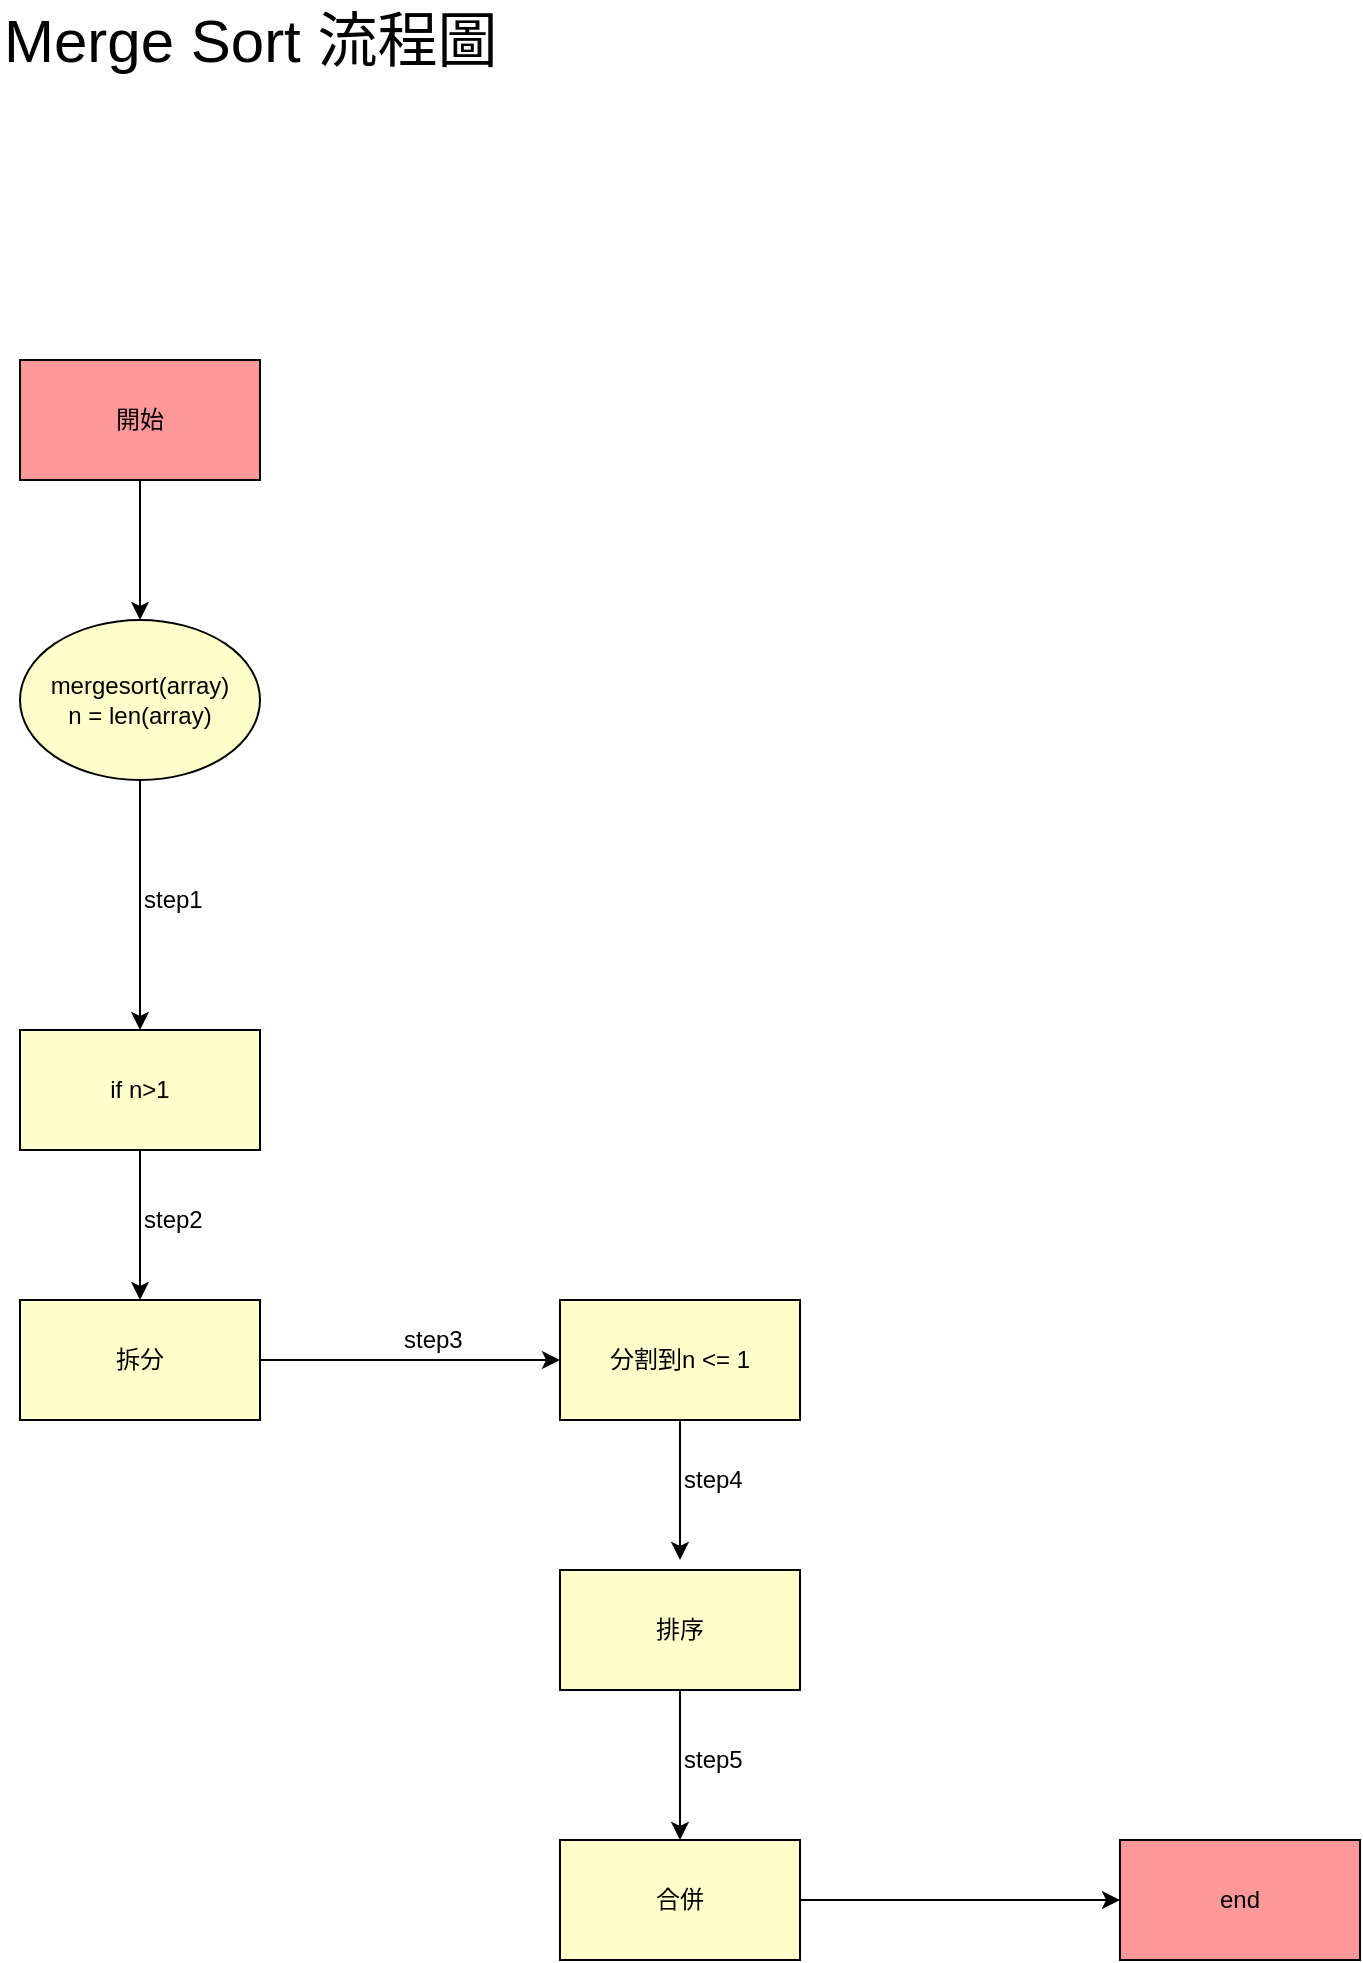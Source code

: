 <mxfile version="12.2.2" type="github" pages="1"><diagram id="E808KeydmusZ3YfVhmKN" name="Page-1"><mxGraphModel dx="1024" dy="534" grid="1" gridSize="10" guides="1" tooltips="1" connect="1" arrows="1" fold="1" page="1" pageScale="1" pageWidth="827" pageHeight="1169" math="0" shadow="0"><root><mxCell id="0"/><mxCell id="1" parent="0"/><mxCell id="nZFC4xG3ZSmOBa_J1et2-27" style="edgeStyle=orthogonalEdgeStyle;rounded=0;orthogonalLoop=1;jettySize=auto;html=1;entryX=0;entryY=0.5;entryDx=0;entryDy=0;" edge="1" parent="1" source="nZFC4xG3ZSmOBa_J1et2-1" target="nZFC4xG3ZSmOBa_J1et2-21"><mxGeometry relative="1" as="geometry"/></mxCell><mxCell id="nZFC4xG3ZSmOBa_J1et2-1" value="拆分" style="rounded=0;whiteSpace=wrap;html=1;fillColor=#FFFFCC;" vertex="1" parent="1"><mxGeometry x="90" y="680" width="120" height="60" as="geometry"/></mxCell><mxCell id="nZFC4xG3ZSmOBa_J1et2-29" style="edgeStyle=orthogonalEdgeStyle;rounded=0;orthogonalLoop=1;jettySize=auto;html=1;entryX=0.5;entryY=0;entryDx=0;entryDy=0;" edge="1" parent="1" source="nZFC4xG3ZSmOBa_J1et2-2" target="nZFC4xG3ZSmOBa_J1et2-3"><mxGeometry relative="1" as="geometry"/></mxCell><mxCell id="nZFC4xG3ZSmOBa_J1et2-2" value="排序" style="rounded=0;whiteSpace=wrap;html=1;fillColor=#FFFFCC;" vertex="1" parent="1"><mxGeometry x="360" y="815" width="120" height="60" as="geometry"/></mxCell><mxCell id="nZFC4xG3ZSmOBa_J1et2-32" style="edgeStyle=orthogonalEdgeStyle;rounded=0;orthogonalLoop=1;jettySize=auto;html=1;entryX=0;entryY=0.5;entryDx=0;entryDy=0;" edge="1" parent="1" source="nZFC4xG3ZSmOBa_J1et2-3" target="nZFC4xG3ZSmOBa_J1et2-31"><mxGeometry relative="1" as="geometry"/></mxCell><mxCell id="nZFC4xG3ZSmOBa_J1et2-3" value="合併" style="rounded=0;whiteSpace=wrap;html=1;fillColor=#FFFFCC;" vertex="1" parent="1"><mxGeometry x="360" y="950" width="120" height="60" as="geometry"/></mxCell><mxCell id="nZFC4xG3ZSmOBa_J1et2-18" style="edgeStyle=orthogonalEdgeStyle;rounded=0;orthogonalLoop=1;jettySize=auto;html=1;exitX=0.5;exitY=1;exitDx=0;exitDy=0;entryX=0.5;entryY=0;entryDx=0;entryDy=0;" edge="1" parent="1" source="nZFC4xG3ZSmOBa_J1et2-6" target="nZFC4xG3ZSmOBa_J1et2-17"><mxGeometry relative="1" as="geometry"/></mxCell><mxCell id="nZFC4xG3ZSmOBa_J1et2-6" value="mergesort(array)&lt;br&gt;n = len(array)" style="ellipse;whiteSpace=wrap;html=1;fillColor=#FFFFCC;" vertex="1" parent="1"><mxGeometry x="90" y="340" width="120" height="80" as="geometry"/></mxCell><mxCell id="nZFC4xG3ZSmOBa_J1et2-13" value="step1&lt;br&gt;" style="text;html=1;resizable=0;points=[];autosize=1;align=left;verticalAlign=top;spacingTop=-4;" vertex="1" parent="1"><mxGeometry x="150" y="470" width="50" height="20" as="geometry"/></mxCell><mxCell id="nZFC4xG3ZSmOBa_J1et2-15" style="edgeStyle=orthogonalEdgeStyle;rounded=0;orthogonalLoop=1;jettySize=auto;html=1;entryX=0.5;entryY=0;entryDx=0;entryDy=0;" edge="1" parent="1" source="nZFC4xG3ZSmOBa_J1et2-14" target="nZFC4xG3ZSmOBa_J1et2-6"><mxGeometry relative="1" as="geometry"/></mxCell><mxCell id="nZFC4xG3ZSmOBa_J1et2-14" value="開始" style="rounded=0;whiteSpace=wrap;html=1;fillColor=#FF9999;" vertex="1" parent="1"><mxGeometry x="90" y="210" width="120" height="60" as="geometry"/></mxCell><mxCell id="nZFC4xG3ZSmOBa_J1et2-19" style="edgeStyle=orthogonalEdgeStyle;rounded=0;orthogonalLoop=1;jettySize=auto;html=1;exitX=0.5;exitY=1;exitDx=0;exitDy=0;entryX=0.5;entryY=0;entryDx=0;entryDy=0;" edge="1" parent="1" source="nZFC4xG3ZSmOBa_J1et2-17" target="nZFC4xG3ZSmOBa_J1et2-1"><mxGeometry relative="1" as="geometry"/></mxCell><mxCell id="nZFC4xG3ZSmOBa_J1et2-17" value="if n&amp;gt;1" style="rounded=0;whiteSpace=wrap;html=1;fillColor=#FFFFCC;" vertex="1" parent="1"><mxGeometry x="90" y="545" width="120" height="60" as="geometry"/></mxCell><mxCell id="nZFC4xG3ZSmOBa_J1et2-20" value="step2" style="text;html=1;resizable=0;points=[];autosize=1;align=left;verticalAlign=top;spacingTop=-4;" vertex="1" parent="1"><mxGeometry x="150" y="630" width="50" height="20" as="geometry"/></mxCell><mxCell id="nZFC4xG3ZSmOBa_J1et2-28" style="edgeStyle=orthogonalEdgeStyle;rounded=0;orthogonalLoop=1;jettySize=auto;html=1;exitX=0.5;exitY=1;exitDx=0;exitDy=0;" edge="1" parent="1" source="nZFC4xG3ZSmOBa_J1et2-21"><mxGeometry relative="1" as="geometry"><mxPoint x="420" y="810" as="targetPoint"/></mxGeometry></mxCell><mxCell id="nZFC4xG3ZSmOBa_J1et2-21" value="分割到n &amp;lt;= 1" style="rounded=0;whiteSpace=wrap;html=1;fillColor=#FFFFCC;" vertex="1" parent="1"><mxGeometry x="360" y="680" width="120" height="60" as="geometry"/></mxCell><mxCell id="nZFC4xG3ZSmOBa_J1et2-24" value="step4" style="text;html=1;resizable=0;points=[];autosize=1;align=left;verticalAlign=top;spacingTop=-4;" vertex="1" parent="1"><mxGeometry x="420" y="760" width="50" height="20" as="geometry"/></mxCell><mxCell id="nZFC4xG3ZSmOBa_J1et2-26" value="step3" style="text;html=1;resizable=0;points=[];autosize=1;align=left;verticalAlign=top;spacingTop=-4;" vertex="1" parent="1"><mxGeometry x="280" y="690" width="50" height="20" as="geometry"/></mxCell><mxCell id="nZFC4xG3ZSmOBa_J1et2-30" value="step5" style="text;html=1;resizable=0;points=[];autosize=1;align=left;verticalAlign=top;spacingTop=-4;" vertex="1" parent="1"><mxGeometry x="420" y="900" width="50" height="20" as="geometry"/></mxCell><mxCell id="nZFC4xG3ZSmOBa_J1et2-31" value="end" style="rounded=0;whiteSpace=wrap;html=1;fillColor=#FF9999;" vertex="1" parent="1"><mxGeometry x="640" y="950" width="120" height="60" as="geometry"/></mxCell><mxCell id="nZFC4xG3ZSmOBa_J1et2-33" value="Merge Sort 流程圖" style="text;html=1;resizable=0;points=[];autosize=1;align=left;verticalAlign=top;spacingTop=-4;fontSize=30;" vertex="1" parent="1"><mxGeometry x="80" y="30" width="260" height="40" as="geometry"/></mxCell></root></mxGraphModel></diagram></mxfile>